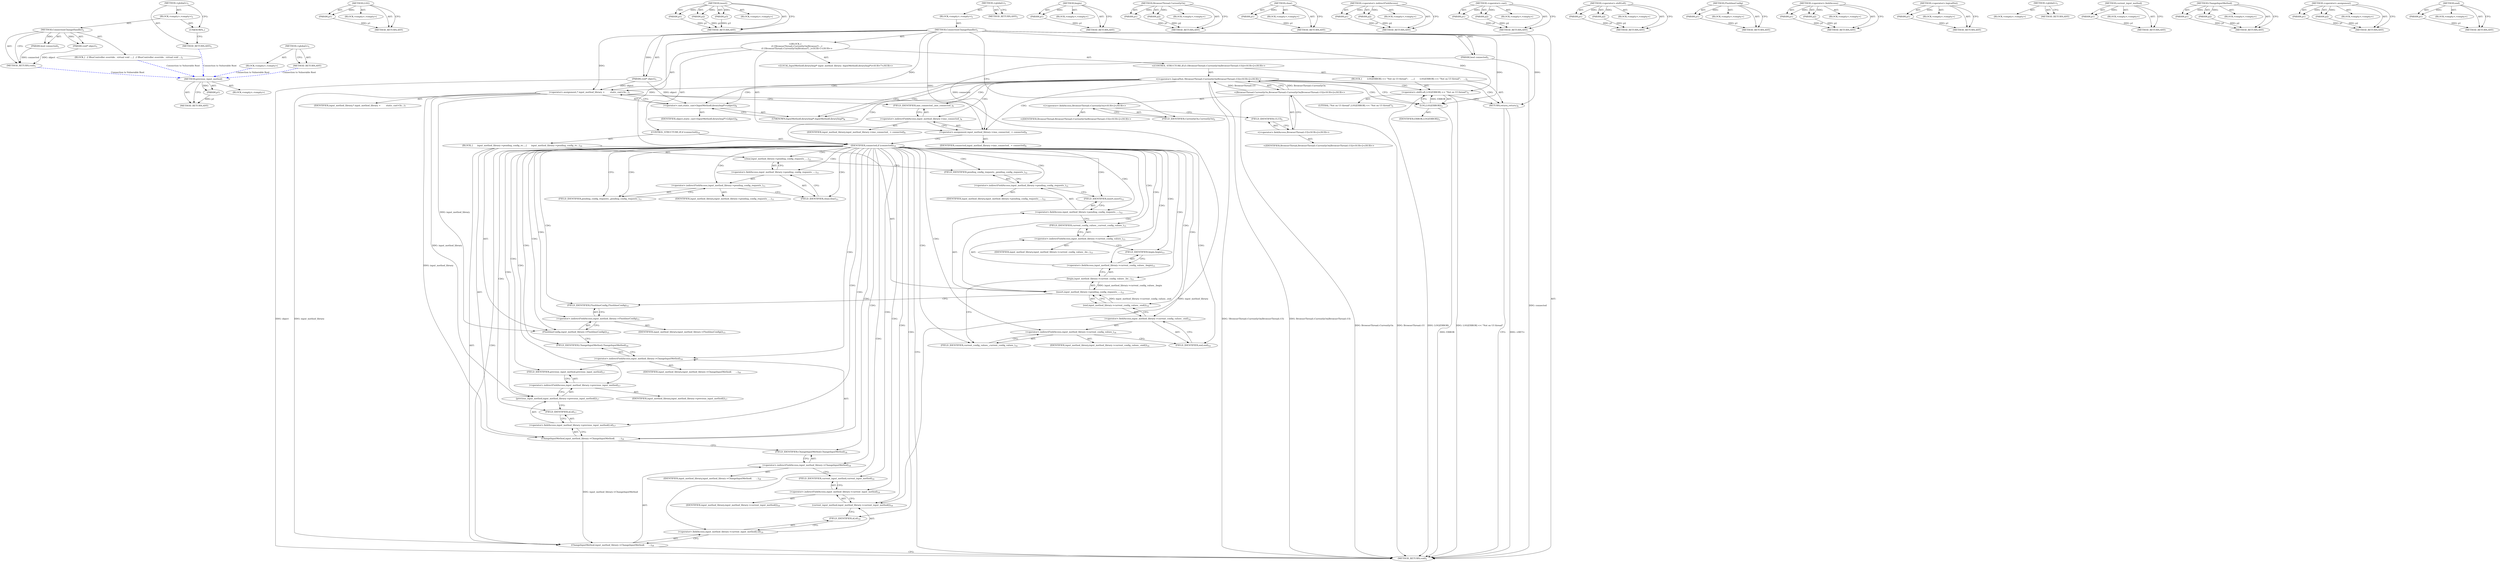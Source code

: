 digraph "&lt;global&gt;" {
vulnerable_179 [label=<(METHOD,previous_input_method)>];
vulnerable_180 [label=<(PARAM,p1)>];
vulnerable_181 [label=<(BLOCK,&lt;empty&gt;,&lt;empty&gt;)>];
vulnerable_182 [label=<(METHOD_RETURN,ANY)>];
vulnerable_133 [label=<(METHOD,LOG)>];
vulnerable_134 [label=<(PARAM,p1)>];
vulnerable_135 [label=<(BLOCK,&lt;empty&gt;,&lt;empty&gt;)>];
vulnerable_136 [label=<(METHOD_RETURN,ANY)>];
vulnerable_156 [label=<(METHOD,insert)>];
vulnerable_157 [label=<(PARAM,p1)>];
vulnerable_158 [label=<(PARAM,p2)>];
vulnerable_159 [label=<(PARAM,p3)>];
vulnerable_160 [label=<(BLOCK,&lt;empty&gt;,&lt;empty&gt;)>];
vulnerable_161 [label=<(METHOD_RETURN,ANY)>];
vulnerable_6 [label=<(METHOD,&lt;global&gt;)<SUB>1</SUB>>];
vulnerable_7 [label=<(BLOCK,&lt;empty&gt;,&lt;empty&gt;)<SUB>1</SUB>>];
vulnerable_8 [label=<(METHOD,ConnectionChangeHandler)<SUB>1</SUB>>];
vulnerable_9 [label=<(PARAM,void* object)<SUB>1</SUB>>];
vulnerable_10 [label=<(PARAM,bool connected)<SUB>1</SUB>>];
vulnerable_11 [label="<(BLOCK,{
     if (!BrowserThread::CurrentlyOn(BrowserT...,{
     if (!BrowserThread::CurrentlyOn(BrowserT...)<SUB>1</SUB>>"];
vulnerable_12 [label="<(CONTROL_STRUCTURE,IF,if (!BrowserThread::CurrentlyOn(BrowserThread::UI)))<SUB>2</SUB>>"];
vulnerable_13 [label="<(&lt;operator&gt;.logicalNot,!BrowserThread::CurrentlyOn(BrowserThread::UI))<SUB>2</SUB>>"];
vulnerable_14 [label="<(BrowserThread.CurrentlyOn,BrowserThread::CurrentlyOn(BrowserThread::UI))<SUB>2</SUB>>"];
vulnerable_15 [label="<(&lt;operator&gt;.fieldAccess,BrowserThread::CurrentlyOn)<SUB>2</SUB>>"];
vulnerable_16 [label="<(IDENTIFIER,BrowserThread,BrowserThread::CurrentlyOn(BrowserThread::UI))<SUB>2</SUB>>"];
vulnerable_17 [label=<(FIELD_IDENTIFIER,CurrentlyOn,CurrentlyOn)<SUB>2</SUB>>];
vulnerable_18 [label="<(&lt;operator&gt;.fieldAccess,BrowserThread::UI)<SUB>2</SUB>>"];
vulnerable_19 [label="<(IDENTIFIER,BrowserThread,BrowserThread::CurrentlyOn(BrowserThread::UI))<SUB>2</SUB>>"];
vulnerable_20 [label=<(FIELD_IDENTIFIER,UI,UI)<SUB>2</SUB>>];
vulnerable_21 [label=<(BLOCK,{
       LOG(ERROR) &lt;&lt; &quot;Not on UI thread&quot;;
    ...,{
       LOG(ERROR) &lt;&lt; &quot;Not on UI thread&quot;;
    ...)<SUB>2</SUB>>];
vulnerable_22 [label=<(&lt;operator&gt;.shiftLeft,LOG(ERROR) &lt;&lt; &quot;Not on UI thread&quot;)<SUB>3</SUB>>];
vulnerable_23 [label=<(LOG,LOG(ERROR))<SUB>3</SUB>>];
vulnerable_24 [label=<(IDENTIFIER,ERROR,LOG(ERROR))<SUB>3</SUB>>];
vulnerable_25 [label=<(LITERAL,&quot;Not on UI thread&quot;,LOG(ERROR) &lt;&lt; &quot;Not on UI thread&quot;)<SUB>3</SUB>>];
vulnerable_26 [label=<(RETURN,return;,return;)<SUB>4</SUB>>];
vulnerable_27 [label="<(LOCAL,InputMethodLibraryImpl* input_method_library: InputMethodLibraryImpl*)<SUB>7</SUB>>"];
vulnerable_28 [label=<(&lt;operator&gt;.assignment,* input_method_library =
        static_cast&lt;In...)<SUB>7</SUB>>];
vulnerable_29 [label=<(IDENTIFIER,input_method_library,* input_method_library =
        static_cast&lt;In...)<SUB>7</SUB>>];
vulnerable_30 [label=<(&lt;operator&gt;.cast,static_cast&lt;InputMethodLibraryImpl*&gt;(object))<SUB>8</SUB>>];
vulnerable_31 [label=<(UNKNOWN,InputMethodLibraryImpl*,InputMethodLibraryImpl*)<SUB>8</SUB>>];
vulnerable_32 [label=<(IDENTIFIER,object,static_cast&lt;InputMethodLibraryImpl*&gt;(object))<SUB>8</SUB>>];
vulnerable_33 [label=<(&lt;operator&gt;.assignment,input_method_library-&gt;ime_connected_ = connected)<SUB>9</SUB>>];
vulnerable_34 [label=<(&lt;operator&gt;.indirectFieldAccess,input_method_library-&gt;ime_connected_)<SUB>9</SUB>>];
vulnerable_35 [label=<(IDENTIFIER,input_method_library,input_method_library-&gt;ime_connected_ = connected)<SUB>9</SUB>>];
vulnerable_36 [label=<(FIELD_IDENTIFIER,ime_connected_,ime_connected_)<SUB>9</SUB>>];
vulnerable_37 [label=<(IDENTIFIER,connected,input_method_library-&gt;ime_connected_ = connected)<SUB>9</SUB>>];
vulnerable_38 [label=<(CONTROL_STRUCTURE,IF,if (connected))<SUB>10</SUB>>];
vulnerable_39 [label=<(IDENTIFIER,connected,if (connected))<SUB>10</SUB>>];
vulnerable_40 [label=<(BLOCK,{
      input_method_library-&gt;pending_config_re...,{
      input_method_library-&gt;pending_config_re...)<SUB>10</SUB>>];
vulnerable_41 [label=<(clear,input_method_library-&gt;pending_config_requests_....)<SUB>11</SUB>>];
vulnerable_42 [label=<(&lt;operator&gt;.fieldAccess,input_method_library-&gt;pending_config_requests_....)<SUB>11</SUB>>];
vulnerable_43 [label=<(&lt;operator&gt;.indirectFieldAccess,input_method_library-&gt;pending_config_requests_)<SUB>11</SUB>>];
vulnerable_44 [label=<(IDENTIFIER,input_method_library,input_method_library-&gt;pending_config_requests_....)<SUB>11</SUB>>];
vulnerable_45 [label=<(FIELD_IDENTIFIER,pending_config_requests_,pending_config_requests_)<SUB>11</SUB>>];
vulnerable_46 [label=<(FIELD_IDENTIFIER,clear,clear)<SUB>11</SUB>>];
vulnerable_47 [label=<(insert,input_method_library-&gt;pending_config_requests_....)<SUB>12</SUB>>];
vulnerable_48 [label=<(&lt;operator&gt;.fieldAccess,input_method_library-&gt;pending_config_requests_....)<SUB>12</SUB>>];
vulnerable_49 [label=<(&lt;operator&gt;.indirectFieldAccess,input_method_library-&gt;pending_config_requests_)<SUB>12</SUB>>];
vulnerable_50 [label=<(IDENTIFIER,input_method_library,input_method_library-&gt;pending_config_requests_....)<SUB>12</SUB>>];
vulnerable_51 [label=<(FIELD_IDENTIFIER,pending_config_requests_,pending_config_requests_)<SUB>12</SUB>>];
vulnerable_52 [label=<(FIELD_IDENTIFIER,insert,insert)<SUB>12</SUB>>];
vulnerable_53 [label=<(begin,input_method_library-&gt;current_config_values_.be...)<SUB>13</SUB>>];
vulnerable_54 [label=<(&lt;operator&gt;.fieldAccess,input_method_library-&gt;current_config_values_.begin)<SUB>13</SUB>>];
vulnerable_55 [label=<(&lt;operator&gt;.indirectFieldAccess,input_method_library-&gt;current_config_values_)<SUB>13</SUB>>];
vulnerable_56 [label=<(IDENTIFIER,input_method_library,input_method_library-&gt;current_config_values_.be...)<SUB>13</SUB>>];
vulnerable_57 [label=<(FIELD_IDENTIFIER,current_config_values_,current_config_values_)<SUB>13</SUB>>];
vulnerable_58 [label=<(FIELD_IDENTIFIER,begin,begin)<SUB>13</SUB>>];
vulnerable_59 [label=<(end,input_method_library-&gt;current_config_values_.end())<SUB>14</SUB>>];
vulnerable_60 [label=<(&lt;operator&gt;.fieldAccess,input_method_library-&gt;current_config_values_.end)<SUB>14</SUB>>];
vulnerable_61 [label=<(&lt;operator&gt;.indirectFieldAccess,input_method_library-&gt;current_config_values_)<SUB>14</SUB>>];
vulnerable_62 [label=<(IDENTIFIER,input_method_library,input_method_library-&gt;current_config_values_.end())<SUB>14</SUB>>];
vulnerable_63 [label=<(FIELD_IDENTIFIER,current_config_values_,current_config_values_)<SUB>14</SUB>>];
vulnerable_64 [label=<(FIELD_IDENTIFIER,end,end)<SUB>14</SUB>>];
vulnerable_65 [label=<(FlushImeConfig,input_method_library-&gt;FlushImeConfig())<SUB>15</SUB>>];
vulnerable_66 [label=<(&lt;operator&gt;.indirectFieldAccess,input_method_library-&gt;FlushImeConfig)<SUB>15</SUB>>];
vulnerable_67 [label=<(IDENTIFIER,input_method_library,input_method_library-&gt;FlushImeConfig())<SUB>15</SUB>>];
vulnerable_68 [label=<(FIELD_IDENTIFIER,FlushImeConfig,FlushImeConfig)<SUB>15</SUB>>];
vulnerable_69 [label=<(ChangeInputMethod,input_method_library-&gt;ChangeInputMethod(
      ...)<SUB>16</SUB>>];
vulnerable_70 [label=<(&lt;operator&gt;.indirectFieldAccess,input_method_library-&gt;ChangeInputMethod)<SUB>16</SUB>>];
vulnerable_71 [label=<(IDENTIFIER,input_method_library,input_method_library-&gt;ChangeInputMethod(
      ...)<SUB>16</SUB>>];
vulnerable_72 [label=<(FIELD_IDENTIFIER,ChangeInputMethod,ChangeInputMethod)<SUB>16</SUB>>];
vulnerable_73 [label=<(&lt;operator&gt;.fieldAccess,input_method_library-&gt;previous_input_method().id)<SUB>17</SUB>>];
vulnerable_74 [label=<(previous_input_method,input_method_library-&gt;previous_input_method())<SUB>17</SUB>>];
vulnerable_75 [label=<(&lt;operator&gt;.indirectFieldAccess,input_method_library-&gt;previous_input_method)<SUB>17</SUB>>];
vulnerable_76 [label=<(IDENTIFIER,input_method_library,input_method_library-&gt;previous_input_method())<SUB>17</SUB>>];
vulnerable_77 [label=<(FIELD_IDENTIFIER,previous_input_method,previous_input_method)<SUB>17</SUB>>];
vulnerable_78 [label=<(FIELD_IDENTIFIER,id,id)<SUB>17</SUB>>];
vulnerable_79 [label=<(ChangeInputMethod,input_method_library-&gt;ChangeInputMethod(
      ...)<SUB>18</SUB>>];
vulnerable_80 [label=<(&lt;operator&gt;.indirectFieldAccess,input_method_library-&gt;ChangeInputMethod)<SUB>18</SUB>>];
vulnerable_81 [label=<(IDENTIFIER,input_method_library,input_method_library-&gt;ChangeInputMethod(
      ...)<SUB>18</SUB>>];
vulnerable_82 [label=<(FIELD_IDENTIFIER,ChangeInputMethod,ChangeInputMethod)<SUB>18</SUB>>];
vulnerable_83 [label=<(&lt;operator&gt;.fieldAccess,input_method_library-&gt;current_input_method().id)<SUB>19</SUB>>];
vulnerable_84 [label=<(current_input_method,input_method_library-&gt;current_input_method())<SUB>19</SUB>>];
vulnerable_85 [label=<(&lt;operator&gt;.indirectFieldAccess,input_method_library-&gt;current_input_method)<SUB>19</SUB>>];
vulnerable_86 [label=<(IDENTIFIER,input_method_library,input_method_library-&gt;current_input_method())<SUB>19</SUB>>];
vulnerable_87 [label=<(FIELD_IDENTIFIER,current_input_method,current_input_method)<SUB>19</SUB>>];
vulnerable_88 [label=<(FIELD_IDENTIFIER,id,id)<SUB>19</SUB>>];
vulnerable_89 [label=<(METHOD_RETURN,void)<SUB>1</SUB>>];
vulnerable_91 [label=<(METHOD_RETURN,ANY)<SUB>1</SUB>>];
vulnerable_162 [label=<(METHOD,begin)>];
vulnerable_163 [label=<(PARAM,p1)>];
vulnerable_164 [label=<(BLOCK,&lt;empty&gt;,&lt;empty&gt;)>];
vulnerable_165 [label=<(METHOD_RETURN,ANY)>];
vulnerable_118 [label=<(METHOD,BrowserThread.CurrentlyOn)>];
vulnerable_119 [label=<(PARAM,p1)>];
vulnerable_120 [label=<(PARAM,p2)>];
vulnerable_121 [label=<(BLOCK,&lt;empty&gt;,&lt;empty&gt;)>];
vulnerable_122 [label=<(METHOD_RETURN,ANY)>];
vulnerable_152 [label=<(METHOD,clear)>];
vulnerable_153 [label=<(PARAM,p1)>];
vulnerable_154 [label=<(BLOCK,&lt;empty&gt;,&lt;empty&gt;)>];
vulnerable_155 [label=<(METHOD_RETURN,ANY)>];
vulnerable_147 [label=<(METHOD,&lt;operator&gt;.indirectFieldAccess)>];
vulnerable_148 [label=<(PARAM,p1)>];
vulnerable_149 [label=<(PARAM,p2)>];
vulnerable_150 [label=<(BLOCK,&lt;empty&gt;,&lt;empty&gt;)>];
vulnerable_151 [label=<(METHOD_RETURN,ANY)>];
vulnerable_142 [label=<(METHOD,&lt;operator&gt;.cast)>];
vulnerable_143 [label=<(PARAM,p1)>];
vulnerable_144 [label=<(PARAM,p2)>];
vulnerable_145 [label=<(BLOCK,&lt;empty&gt;,&lt;empty&gt;)>];
vulnerable_146 [label=<(METHOD_RETURN,ANY)>];
vulnerable_128 [label=<(METHOD,&lt;operator&gt;.shiftLeft)>];
vulnerable_129 [label=<(PARAM,p1)>];
vulnerable_130 [label=<(PARAM,p2)>];
vulnerable_131 [label=<(BLOCK,&lt;empty&gt;,&lt;empty&gt;)>];
vulnerable_132 [label=<(METHOD_RETURN,ANY)>];
vulnerable_170 [label=<(METHOD,FlushImeConfig)>];
vulnerable_171 [label=<(PARAM,p1)>];
vulnerable_172 [label=<(BLOCK,&lt;empty&gt;,&lt;empty&gt;)>];
vulnerable_173 [label=<(METHOD_RETURN,ANY)>];
vulnerable_123 [label=<(METHOD,&lt;operator&gt;.fieldAccess)>];
vulnerable_124 [label=<(PARAM,p1)>];
vulnerable_125 [label=<(PARAM,p2)>];
vulnerable_126 [label=<(BLOCK,&lt;empty&gt;,&lt;empty&gt;)>];
vulnerable_127 [label=<(METHOD_RETURN,ANY)>];
vulnerable_114 [label=<(METHOD,&lt;operator&gt;.logicalNot)>];
vulnerable_115 [label=<(PARAM,p1)>];
vulnerable_116 [label=<(BLOCK,&lt;empty&gt;,&lt;empty&gt;)>];
vulnerable_117 [label=<(METHOD_RETURN,ANY)>];
vulnerable_108 [label=<(METHOD,&lt;global&gt;)<SUB>1</SUB>>];
vulnerable_109 [label=<(BLOCK,&lt;empty&gt;,&lt;empty&gt;)>];
vulnerable_110 [label=<(METHOD_RETURN,ANY)>];
vulnerable_183 [label=<(METHOD,current_input_method)>];
vulnerable_184 [label=<(PARAM,p1)>];
vulnerable_185 [label=<(BLOCK,&lt;empty&gt;,&lt;empty&gt;)>];
vulnerable_186 [label=<(METHOD_RETURN,ANY)>];
vulnerable_174 [label=<(METHOD,ChangeInputMethod)>];
vulnerable_175 [label=<(PARAM,p1)>];
vulnerable_176 [label=<(PARAM,p2)>];
vulnerable_177 [label=<(BLOCK,&lt;empty&gt;,&lt;empty&gt;)>];
vulnerable_178 [label=<(METHOD_RETURN,ANY)>];
vulnerable_137 [label=<(METHOD,&lt;operator&gt;.assignment)>];
vulnerable_138 [label=<(PARAM,p1)>];
vulnerable_139 [label=<(PARAM,p2)>];
vulnerable_140 [label=<(BLOCK,&lt;empty&gt;,&lt;empty&gt;)>];
vulnerable_141 [label=<(METHOD_RETURN,ANY)>];
vulnerable_166 [label=<(METHOD,end)>];
vulnerable_167 [label=<(PARAM,p1)>];
vulnerable_168 [label=<(BLOCK,&lt;empty&gt;,&lt;empty&gt;)>];
vulnerable_169 [label=<(METHOD_RETURN,ANY)>];
fixed_6 [label=<(METHOD,&lt;global&gt;)<SUB>1</SUB>>];
fixed_7 [label=<(BLOCK,&lt;empty&gt;,&lt;empty&gt;)<SUB>1</SUB>>];
fixed_8 [label=<(METHOD,ConnectionChangeHandler)<SUB>1</SUB>>];
fixed_9 [label=<(PARAM,void* object)<SUB>1</SUB>>];
fixed_10 [label=<(PARAM,bool connected)<SUB>1</SUB>>];
fixed_11 [label=<(BLOCK,{
  // IBusController override.
  virtual void ...,{
  // IBusController override.
  virtual void ...)<SUB>1</SUB>>];
fixed_12 [label=<(METHOD_RETURN,void)<SUB>1</SUB>>];
fixed_14 [label=<(UNKNOWN,,)>];
fixed_15 [label=<(METHOD_RETURN,ANY)<SUB>1</SUB>>];
fixed_26 [label=<(METHOD,&lt;global&gt;)<SUB>1</SUB>>];
fixed_27 [label=<(BLOCK,&lt;empty&gt;,&lt;empty&gt;)>];
fixed_28 [label=<(METHOD_RETURN,ANY)>];
vulnerable_179 -> vulnerable_180  [key=0, label="AST: "];
vulnerable_179 -> vulnerable_180  [key=1, label="DDG: "];
vulnerable_179 -> vulnerable_181  [key=0, label="AST: "];
vulnerable_179 -> vulnerable_182  [key=0, label="AST: "];
vulnerable_179 -> vulnerable_182  [key=1, label="CFG: "];
vulnerable_180 -> vulnerable_182  [key=0, label="DDG: p1"];
vulnerable_133 -> vulnerable_134  [key=0, label="AST: "];
vulnerable_133 -> vulnerable_134  [key=1, label="DDG: "];
vulnerable_133 -> vulnerable_135  [key=0, label="AST: "];
vulnerable_133 -> vulnerable_136  [key=0, label="AST: "];
vulnerable_133 -> vulnerable_136  [key=1, label="CFG: "];
vulnerable_134 -> vulnerable_136  [key=0, label="DDG: p1"];
vulnerable_156 -> vulnerable_157  [key=0, label="AST: "];
vulnerable_156 -> vulnerable_157  [key=1, label="DDG: "];
vulnerable_156 -> vulnerable_160  [key=0, label="AST: "];
vulnerable_156 -> vulnerable_158  [key=0, label="AST: "];
vulnerable_156 -> vulnerable_158  [key=1, label="DDG: "];
vulnerable_156 -> vulnerable_161  [key=0, label="AST: "];
vulnerable_156 -> vulnerable_161  [key=1, label="CFG: "];
vulnerable_156 -> vulnerable_159  [key=0, label="AST: "];
vulnerable_156 -> vulnerable_159  [key=1, label="DDG: "];
vulnerable_157 -> vulnerable_161  [key=0, label="DDG: p1"];
vulnerable_158 -> vulnerable_161  [key=0, label="DDG: p2"];
vulnerable_159 -> vulnerable_161  [key=0, label="DDG: p3"];
vulnerable_6 -> vulnerable_7  [key=0, label="AST: "];
vulnerable_6 -> vulnerable_91  [key=0, label="AST: "];
vulnerable_6 -> vulnerable_91  [key=1, label="CFG: "];
vulnerable_7 -> vulnerable_8  [key=0, label="AST: "];
vulnerable_8 -> vulnerable_9  [key=0, label="AST: "];
vulnerable_8 -> vulnerable_9  [key=1, label="DDG: "];
vulnerable_8 -> vulnerable_10  [key=0, label="AST: "];
vulnerable_8 -> vulnerable_10  [key=1, label="DDG: "];
vulnerable_8 -> vulnerable_11  [key=0, label="AST: "];
vulnerable_8 -> vulnerable_89  [key=0, label="AST: "];
vulnerable_8 -> vulnerable_17  [key=0, label="CFG: "];
vulnerable_8 -> vulnerable_28  [key=0, label="DDG: "];
vulnerable_8 -> vulnerable_33  [key=0, label="DDG: "];
vulnerable_8 -> vulnerable_39  [key=0, label="DDG: "];
vulnerable_8 -> vulnerable_26  [key=0, label="DDG: "];
vulnerable_8 -> vulnerable_30  [key=0, label="DDG: "];
vulnerable_8 -> vulnerable_22  [key=0, label="DDG: "];
vulnerable_8 -> vulnerable_23  [key=0, label="DDG: "];
vulnerable_9 -> vulnerable_89  [key=0, label="DDG: object"];
vulnerable_9 -> vulnerable_28  [key=0, label="DDG: object"];
vulnerable_9 -> vulnerable_30  [key=0, label="DDG: object"];
vulnerable_10 -> vulnerable_89  [key=0, label="DDG: connected"];
vulnerable_10 -> vulnerable_33  [key=0, label="DDG: connected"];
vulnerable_11 -> vulnerable_12  [key=0, label="AST: "];
vulnerable_11 -> vulnerable_27  [key=0, label="AST: "];
vulnerable_11 -> vulnerable_28  [key=0, label="AST: "];
vulnerable_11 -> vulnerable_33  [key=0, label="AST: "];
vulnerable_11 -> vulnerable_38  [key=0, label="AST: "];
vulnerable_12 -> vulnerable_13  [key=0, label="AST: "];
vulnerable_12 -> vulnerable_21  [key=0, label="AST: "];
vulnerable_13 -> vulnerable_14  [key=0, label="AST: "];
vulnerable_13 -> vulnerable_23  [key=0, label="CFG: "];
vulnerable_13 -> vulnerable_23  [key=1, label="CDG: "];
vulnerable_13 -> vulnerable_31  [key=0, label="CFG: "];
vulnerable_13 -> vulnerable_31  [key=1, label="CDG: "];
vulnerable_13 -> vulnerable_89  [key=0, label="DDG: BrowserThread::CurrentlyOn(BrowserThread::UI)"];
vulnerable_13 -> vulnerable_89  [key=1, label="DDG: !BrowserThread::CurrentlyOn(BrowserThread::UI)"];
vulnerable_13 -> vulnerable_30  [key=0, label="CDG: "];
vulnerable_13 -> vulnerable_34  [key=0, label="CDG: "];
vulnerable_13 -> vulnerable_26  [key=0, label="CDG: "];
vulnerable_13 -> vulnerable_28  [key=0, label="CDG: "];
vulnerable_13 -> vulnerable_22  [key=0, label="CDG: "];
vulnerable_13 -> vulnerable_33  [key=0, label="CDG: "];
vulnerable_13 -> vulnerable_36  [key=0, label="CDG: "];
vulnerable_13 -> vulnerable_39  [key=0, label="CDG: "];
vulnerable_14 -> vulnerable_15  [key=0, label="AST: "];
vulnerable_14 -> vulnerable_18  [key=0, label="AST: "];
vulnerable_14 -> vulnerable_13  [key=0, label="CFG: "];
vulnerable_14 -> vulnerable_13  [key=1, label="DDG: BrowserThread::CurrentlyOn"];
vulnerable_14 -> vulnerable_13  [key=2, label="DDG: BrowserThread::UI"];
vulnerable_14 -> vulnerable_89  [key=0, label="DDG: BrowserThread::CurrentlyOn"];
vulnerable_14 -> vulnerable_89  [key=1, label="DDG: BrowserThread::UI"];
vulnerable_15 -> vulnerable_16  [key=0, label="AST: "];
vulnerable_15 -> vulnerable_17  [key=0, label="AST: "];
vulnerable_15 -> vulnerable_20  [key=0, label="CFG: "];
vulnerable_17 -> vulnerable_15  [key=0, label="CFG: "];
vulnerable_18 -> vulnerable_19  [key=0, label="AST: "];
vulnerable_18 -> vulnerable_20  [key=0, label="AST: "];
vulnerable_18 -> vulnerable_14  [key=0, label="CFG: "];
vulnerable_20 -> vulnerable_18  [key=0, label="CFG: "];
vulnerable_21 -> vulnerable_22  [key=0, label="AST: "];
vulnerable_21 -> vulnerable_26  [key=0, label="AST: "];
vulnerable_22 -> vulnerable_23  [key=0, label="AST: "];
vulnerable_22 -> vulnerable_25  [key=0, label="AST: "];
vulnerable_22 -> vulnerable_26  [key=0, label="CFG: "];
vulnerable_22 -> vulnerable_89  [key=0, label="DDG: LOG(ERROR)"];
vulnerable_22 -> vulnerable_89  [key=1, label="DDG: LOG(ERROR) &lt;&lt; &quot;Not on UI thread&quot;"];
vulnerable_23 -> vulnerable_24  [key=0, label="AST: "];
vulnerable_23 -> vulnerable_22  [key=0, label="CFG: "];
vulnerable_23 -> vulnerable_22  [key=1, label="DDG: ERROR"];
vulnerable_23 -> vulnerable_89  [key=0, label="DDG: ERROR"];
vulnerable_26 -> vulnerable_89  [key=0, label="CFG: "];
vulnerable_26 -> vulnerable_89  [key=1, label="DDG: &lt;RET&gt;"];
vulnerable_28 -> vulnerable_29  [key=0, label="AST: "];
vulnerable_28 -> vulnerable_30  [key=0, label="AST: "];
vulnerable_28 -> vulnerable_36  [key=0, label="CFG: "];
vulnerable_28 -> vulnerable_65  [key=0, label="DDG: input_method_library"];
vulnerable_28 -> vulnerable_69  [key=0, label="DDG: input_method_library"];
vulnerable_28 -> vulnerable_79  [key=0, label="DDG: input_method_library"];
vulnerable_28 -> vulnerable_74  [key=0, label="DDG: input_method_library"];
vulnerable_28 -> vulnerable_84  [key=0, label="DDG: input_method_library"];
vulnerable_30 -> vulnerable_31  [key=0, label="AST: "];
vulnerable_30 -> vulnerable_32  [key=0, label="AST: "];
vulnerable_30 -> vulnerable_28  [key=0, label="CFG: "];
vulnerable_31 -> vulnerable_30  [key=0, label="CFG: "];
vulnerable_33 -> vulnerable_34  [key=0, label="AST: "];
vulnerable_33 -> vulnerable_37  [key=0, label="AST: "];
vulnerable_33 -> vulnerable_39  [key=0, label="CFG: "];
vulnerable_34 -> vulnerable_35  [key=0, label="AST: "];
vulnerable_34 -> vulnerable_36  [key=0, label="AST: "];
vulnerable_34 -> vulnerable_33  [key=0, label="CFG: "];
vulnerable_36 -> vulnerable_34  [key=0, label="CFG: "];
vulnerable_38 -> vulnerable_39  [key=0, label="AST: "];
vulnerable_38 -> vulnerable_40  [key=0, label="AST: "];
vulnerable_39 -> vulnerable_89  [key=0, label="CFG: "];
vulnerable_39 -> vulnerable_45  [key=0, label="CFG: "];
vulnerable_39 -> vulnerable_45  [key=1, label="CDG: "];
vulnerable_39 -> vulnerable_47  [key=0, label="CDG: "];
vulnerable_39 -> vulnerable_48  [key=0, label="CDG: "];
vulnerable_39 -> vulnerable_68  [key=0, label="CDG: "];
vulnerable_39 -> vulnerable_49  [key=0, label="CDG: "];
vulnerable_39 -> vulnerable_60  [key=0, label="CDG: "];
vulnerable_39 -> vulnerable_73  [key=0, label="CDG: "];
vulnerable_39 -> vulnerable_77  [key=0, label="CDG: "];
vulnerable_39 -> vulnerable_64  [key=0, label="CDG: "];
vulnerable_39 -> vulnerable_42  [key=0, label="CDG: "];
vulnerable_39 -> vulnerable_51  [key=0, label="CDG: "];
vulnerable_39 -> vulnerable_57  [key=0, label="CDG: "];
vulnerable_39 -> vulnerable_66  [key=0, label="CDG: "];
vulnerable_39 -> vulnerable_75  [key=0, label="CDG: "];
vulnerable_39 -> vulnerable_52  [key=0, label="CDG: "];
vulnerable_39 -> vulnerable_46  [key=0, label="CDG: "];
vulnerable_39 -> vulnerable_84  [key=0, label="CDG: "];
vulnerable_39 -> vulnerable_85  [key=0, label="CDG: "];
vulnerable_39 -> vulnerable_72  [key=0, label="CDG: "];
vulnerable_39 -> vulnerable_69  [key=0, label="CDG: "];
vulnerable_39 -> vulnerable_74  [key=0, label="CDG: "];
vulnerable_39 -> vulnerable_65  [key=0, label="CDG: "];
vulnerable_39 -> vulnerable_59  [key=0, label="CDG: "];
vulnerable_39 -> vulnerable_87  [key=0, label="CDG: "];
vulnerable_39 -> vulnerable_82  [key=0, label="CDG: "];
vulnerable_39 -> vulnerable_54  [key=0, label="CDG: "];
vulnerable_39 -> vulnerable_79  [key=0, label="CDG: "];
vulnerable_39 -> vulnerable_43  [key=0, label="CDG: "];
vulnerable_39 -> vulnerable_80  [key=0, label="CDG: "];
vulnerable_39 -> vulnerable_58  [key=0, label="CDG: "];
vulnerable_39 -> vulnerable_61  [key=0, label="CDG: "];
vulnerable_39 -> vulnerable_83  [key=0, label="CDG: "];
vulnerable_39 -> vulnerable_53  [key=0, label="CDG: "];
vulnerable_39 -> vulnerable_88  [key=0, label="CDG: "];
vulnerable_39 -> vulnerable_41  [key=0, label="CDG: "];
vulnerable_39 -> vulnerable_70  [key=0, label="CDG: "];
vulnerable_39 -> vulnerable_63  [key=0, label="CDG: "];
vulnerable_39 -> vulnerable_55  [key=0, label="CDG: "];
vulnerable_39 -> vulnerable_78  [key=0, label="CDG: "];
vulnerable_40 -> vulnerable_41  [key=0, label="AST: "];
vulnerable_40 -> vulnerable_47  [key=0, label="AST: "];
vulnerable_40 -> vulnerable_65  [key=0, label="AST: "];
vulnerable_40 -> vulnerable_69  [key=0, label="AST: "];
vulnerable_40 -> vulnerable_79  [key=0, label="AST: "];
vulnerable_41 -> vulnerable_42  [key=0, label="AST: "];
vulnerable_41 -> vulnerable_51  [key=0, label="CFG: "];
vulnerable_42 -> vulnerable_43  [key=0, label="AST: "];
vulnerable_42 -> vulnerable_46  [key=0, label="AST: "];
vulnerable_42 -> vulnerable_41  [key=0, label="CFG: "];
vulnerable_43 -> vulnerable_44  [key=0, label="AST: "];
vulnerable_43 -> vulnerable_45  [key=0, label="AST: "];
vulnerable_43 -> vulnerable_46  [key=0, label="CFG: "];
vulnerable_45 -> vulnerable_43  [key=0, label="CFG: "];
vulnerable_46 -> vulnerable_42  [key=0, label="CFG: "];
vulnerable_47 -> vulnerable_48  [key=0, label="AST: "];
vulnerable_47 -> vulnerable_53  [key=0, label="AST: "];
vulnerable_47 -> vulnerable_59  [key=0, label="AST: "];
vulnerable_47 -> vulnerable_68  [key=0, label="CFG: "];
vulnerable_48 -> vulnerable_49  [key=0, label="AST: "];
vulnerable_48 -> vulnerable_52  [key=0, label="AST: "];
vulnerable_48 -> vulnerable_57  [key=0, label="CFG: "];
vulnerable_49 -> vulnerable_50  [key=0, label="AST: "];
vulnerable_49 -> vulnerable_51  [key=0, label="AST: "];
vulnerable_49 -> vulnerable_52  [key=0, label="CFG: "];
vulnerable_51 -> vulnerable_49  [key=0, label="CFG: "];
vulnerable_52 -> vulnerable_48  [key=0, label="CFG: "];
vulnerable_53 -> vulnerable_54  [key=0, label="AST: "];
vulnerable_53 -> vulnerable_63  [key=0, label="CFG: "];
vulnerable_53 -> vulnerable_47  [key=0, label="DDG: input_method_library-&gt;current_config_values_.begin"];
vulnerable_54 -> vulnerable_55  [key=0, label="AST: "];
vulnerable_54 -> vulnerable_58  [key=0, label="AST: "];
vulnerable_54 -> vulnerable_53  [key=0, label="CFG: "];
vulnerable_55 -> vulnerable_56  [key=0, label="AST: "];
vulnerable_55 -> vulnerable_57  [key=0, label="AST: "];
vulnerable_55 -> vulnerable_58  [key=0, label="CFG: "];
vulnerable_57 -> vulnerable_55  [key=0, label="CFG: "];
vulnerable_58 -> vulnerable_54  [key=0, label="CFG: "];
vulnerable_59 -> vulnerable_60  [key=0, label="AST: "];
vulnerable_59 -> vulnerable_47  [key=0, label="CFG: "];
vulnerable_59 -> vulnerable_47  [key=1, label="DDG: input_method_library-&gt;current_config_values_.end"];
vulnerable_60 -> vulnerable_61  [key=0, label="AST: "];
vulnerable_60 -> vulnerable_64  [key=0, label="AST: "];
vulnerable_60 -> vulnerable_59  [key=0, label="CFG: "];
vulnerable_61 -> vulnerable_62  [key=0, label="AST: "];
vulnerable_61 -> vulnerable_63  [key=0, label="AST: "];
vulnerable_61 -> vulnerable_64  [key=0, label="CFG: "];
vulnerable_63 -> vulnerable_61  [key=0, label="CFG: "];
vulnerable_64 -> vulnerable_60  [key=0, label="CFG: "];
vulnerable_65 -> vulnerable_66  [key=0, label="AST: "];
vulnerable_65 -> vulnerable_72  [key=0, label="CFG: "];
vulnerable_66 -> vulnerable_67  [key=0, label="AST: "];
vulnerable_66 -> vulnerable_68  [key=0, label="AST: "];
vulnerable_66 -> vulnerable_65  [key=0, label="CFG: "];
vulnerable_68 -> vulnerable_66  [key=0, label="CFG: "];
vulnerable_69 -> vulnerable_70  [key=0, label="AST: "];
vulnerable_69 -> vulnerable_73  [key=0, label="AST: "];
vulnerable_69 -> vulnerable_82  [key=0, label="CFG: "];
vulnerable_69 -> vulnerable_79  [key=0, label="DDG: input_method_library-&gt;ChangeInputMethod"];
vulnerable_70 -> vulnerable_71  [key=0, label="AST: "];
vulnerable_70 -> vulnerable_72  [key=0, label="AST: "];
vulnerable_70 -> vulnerable_77  [key=0, label="CFG: "];
vulnerable_72 -> vulnerable_70  [key=0, label="CFG: "];
vulnerable_73 -> vulnerable_74  [key=0, label="AST: "];
vulnerable_73 -> vulnerable_78  [key=0, label="AST: "];
vulnerable_73 -> vulnerable_69  [key=0, label="CFG: "];
vulnerable_74 -> vulnerable_75  [key=0, label="AST: "];
vulnerable_74 -> vulnerable_78  [key=0, label="CFG: "];
vulnerable_75 -> vulnerable_76  [key=0, label="AST: "];
vulnerable_75 -> vulnerable_77  [key=0, label="AST: "];
vulnerable_75 -> vulnerable_74  [key=0, label="CFG: "];
vulnerable_77 -> vulnerable_75  [key=0, label="CFG: "];
vulnerable_78 -> vulnerable_73  [key=0, label="CFG: "];
vulnerable_79 -> vulnerable_80  [key=0, label="AST: "];
vulnerable_79 -> vulnerable_83  [key=0, label="AST: "];
vulnerable_79 -> vulnerable_89  [key=0, label="CFG: "];
vulnerable_80 -> vulnerable_81  [key=0, label="AST: "];
vulnerable_80 -> vulnerable_82  [key=0, label="AST: "];
vulnerable_80 -> vulnerable_87  [key=0, label="CFG: "];
vulnerable_82 -> vulnerable_80  [key=0, label="CFG: "];
vulnerable_83 -> vulnerable_84  [key=0, label="AST: "];
vulnerable_83 -> vulnerable_88  [key=0, label="AST: "];
vulnerable_83 -> vulnerable_79  [key=0, label="CFG: "];
vulnerable_84 -> vulnerable_85  [key=0, label="AST: "];
vulnerable_84 -> vulnerable_88  [key=0, label="CFG: "];
vulnerable_85 -> vulnerable_86  [key=0, label="AST: "];
vulnerable_85 -> vulnerable_87  [key=0, label="AST: "];
vulnerable_85 -> vulnerable_84  [key=0, label="CFG: "];
vulnerable_87 -> vulnerable_85  [key=0, label="CFG: "];
vulnerable_88 -> vulnerable_83  [key=0, label="CFG: "];
vulnerable_162 -> vulnerable_163  [key=0, label="AST: "];
vulnerable_162 -> vulnerable_163  [key=1, label="DDG: "];
vulnerable_162 -> vulnerable_164  [key=0, label="AST: "];
vulnerable_162 -> vulnerable_165  [key=0, label="AST: "];
vulnerable_162 -> vulnerable_165  [key=1, label="CFG: "];
vulnerable_163 -> vulnerable_165  [key=0, label="DDG: p1"];
vulnerable_118 -> vulnerable_119  [key=0, label="AST: "];
vulnerable_118 -> vulnerable_119  [key=1, label="DDG: "];
vulnerable_118 -> vulnerable_121  [key=0, label="AST: "];
vulnerable_118 -> vulnerable_120  [key=0, label="AST: "];
vulnerable_118 -> vulnerable_120  [key=1, label="DDG: "];
vulnerable_118 -> vulnerable_122  [key=0, label="AST: "];
vulnerable_118 -> vulnerable_122  [key=1, label="CFG: "];
vulnerable_119 -> vulnerable_122  [key=0, label="DDG: p1"];
vulnerable_120 -> vulnerable_122  [key=0, label="DDG: p2"];
vulnerable_152 -> vulnerable_153  [key=0, label="AST: "];
vulnerable_152 -> vulnerable_153  [key=1, label="DDG: "];
vulnerable_152 -> vulnerable_154  [key=0, label="AST: "];
vulnerable_152 -> vulnerable_155  [key=0, label="AST: "];
vulnerable_152 -> vulnerable_155  [key=1, label="CFG: "];
vulnerable_153 -> vulnerable_155  [key=0, label="DDG: p1"];
vulnerable_147 -> vulnerable_148  [key=0, label="AST: "];
vulnerable_147 -> vulnerable_148  [key=1, label="DDG: "];
vulnerable_147 -> vulnerable_150  [key=0, label="AST: "];
vulnerable_147 -> vulnerable_149  [key=0, label="AST: "];
vulnerable_147 -> vulnerable_149  [key=1, label="DDG: "];
vulnerable_147 -> vulnerable_151  [key=0, label="AST: "];
vulnerable_147 -> vulnerable_151  [key=1, label="CFG: "];
vulnerable_148 -> vulnerable_151  [key=0, label="DDG: p1"];
vulnerable_149 -> vulnerable_151  [key=0, label="DDG: p2"];
vulnerable_142 -> vulnerable_143  [key=0, label="AST: "];
vulnerable_142 -> vulnerable_143  [key=1, label="DDG: "];
vulnerable_142 -> vulnerable_145  [key=0, label="AST: "];
vulnerable_142 -> vulnerable_144  [key=0, label="AST: "];
vulnerable_142 -> vulnerable_144  [key=1, label="DDG: "];
vulnerable_142 -> vulnerable_146  [key=0, label="AST: "];
vulnerable_142 -> vulnerable_146  [key=1, label="CFG: "];
vulnerable_143 -> vulnerable_146  [key=0, label="DDG: p1"];
vulnerable_144 -> vulnerable_146  [key=0, label="DDG: p2"];
vulnerable_128 -> vulnerable_129  [key=0, label="AST: "];
vulnerable_128 -> vulnerable_129  [key=1, label="DDG: "];
vulnerable_128 -> vulnerable_131  [key=0, label="AST: "];
vulnerable_128 -> vulnerable_130  [key=0, label="AST: "];
vulnerable_128 -> vulnerable_130  [key=1, label="DDG: "];
vulnerable_128 -> vulnerable_132  [key=0, label="AST: "];
vulnerable_128 -> vulnerable_132  [key=1, label="CFG: "];
vulnerable_129 -> vulnerable_132  [key=0, label="DDG: p1"];
vulnerable_130 -> vulnerable_132  [key=0, label="DDG: p2"];
vulnerable_170 -> vulnerable_171  [key=0, label="AST: "];
vulnerable_170 -> vulnerable_171  [key=1, label="DDG: "];
vulnerable_170 -> vulnerable_172  [key=0, label="AST: "];
vulnerable_170 -> vulnerable_173  [key=0, label="AST: "];
vulnerable_170 -> vulnerable_173  [key=1, label="CFG: "];
vulnerable_171 -> vulnerable_173  [key=0, label="DDG: p1"];
vulnerable_123 -> vulnerable_124  [key=0, label="AST: "];
vulnerable_123 -> vulnerable_124  [key=1, label="DDG: "];
vulnerable_123 -> vulnerable_126  [key=0, label="AST: "];
vulnerable_123 -> vulnerable_125  [key=0, label="AST: "];
vulnerable_123 -> vulnerable_125  [key=1, label="DDG: "];
vulnerable_123 -> vulnerable_127  [key=0, label="AST: "];
vulnerable_123 -> vulnerable_127  [key=1, label="CFG: "];
vulnerable_124 -> vulnerable_127  [key=0, label="DDG: p1"];
vulnerable_125 -> vulnerable_127  [key=0, label="DDG: p2"];
vulnerable_114 -> vulnerable_115  [key=0, label="AST: "];
vulnerable_114 -> vulnerable_115  [key=1, label="DDG: "];
vulnerable_114 -> vulnerable_116  [key=0, label="AST: "];
vulnerable_114 -> vulnerable_117  [key=0, label="AST: "];
vulnerable_114 -> vulnerable_117  [key=1, label="CFG: "];
vulnerable_115 -> vulnerable_117  [key=0, label="DDG: p1"];
vulnerable_108 -> vulnerable_109  [key=0, label="AST: "];
vulnerable_108 -> vulnerable_110  [key=0, label="AST: "];
vulnerable_108 -> vulnerable_110  [key=1, label="CFG: "];
vulnerable_183 -> vulnerable_184  [key=0, label="AST: "];
vulnerable_183 -> vulnerable_184  [key=1, label="DDG: "];
vulnerable_183 -> vulnerable_185  [key=0, label="AST: "];
vulnerable_183 -> vulnerable_186  [key=0, label="AST: "];
vulnerable_183 -> vulnerable_186  [key=1, label="CFG: "];
vulnerable_184 -> vulnerable_186  [key=0, label="DDG: p1"];
vulnerable_174 -> vulnerable_175  [key=0, label="AST: "];
vulnerable_174 -> vulnerable_175  [key=1, label="DDG: "];
vulnerable_174 -> vulnerable_177  [key=0, label="AST: "];
vulnerable_174 -> vulnerable_176  [key=0, label="AST: "];
vulnerable_174 -> vulnerable_176  [key=1, label="DDG: "];
vulnerable_174 -> vulnerable_178  [key=0, label="AST: "];
vulnerable_174 -> vulnerable_178  [key=1, label="CFG: "];
vulnerable_175 -> vulnerable_178  [key=0, label="DDG: p1"];
vulnerable_176 -> vulnerable_178  [key=0, label="DDG: p2"];
vulnerable_137 -> vulnerable_138  [key=0, label="AST: "];
vulnerable_137 -> vulnerable_138  [key=1, label="DDG: "];
vulnerable_137 -> vulnerable_140  [key=0, label="AST: "];
vulnerable_137 -> vulnerable_139  [key=0, label="AST: "];
vulnerable_137 -> vulnerable_139  [key=1, label="DDG: "];
vulnerable_137 -> vulnerable_141  [key=0, label="AST: "];
vulnerable_137 -> vulnerable_141  [key=1, label="CFG: "];
vulnerable_138 -> vulnerable_141  [key=0, label="DDG: p1"];
vulnerable_139 -> vulnerable_141  [key=0, label="DDG: p2"];
vulnerable_166 -> vulnerable_167  [key=0, label="AST: "];
vulnerable_166 -> vulnerable_167  [key=1, label="DDG: "];
vulnerable_166 -> vulnerable_168  [key=0, label="AST: "];
vulnerable_166 -> vulnerable_169  [key=0, label="AST: "];
vulnerable_166 -> vulnerable_169  [key=1, label="CFG: "];
vulnerable_167 -> vulnerable_169  [key=0, label="DDG: p1"];
fixed_6 -> fixed_7  [key=0, label="AST: "];
fixed_6 -> fixed_15  [key=0, label="AST: "];
fixed_6 -> fixed_14  [key=0, label="CFG: "];
fixed_7 -> fixed_8  [key=0, label="AST: "];
fixed_7 -> fixed_14  [key=0, label="AST: "];
fixed_8 -> fixed_9  [key=0, label="AST: "];
fixed_8 -> fixed_9  [key=1, label="DDG: "];
fixed_8 -> fixed_10  [key=0, label="AST: "];
fixed_8 -> fixed_10  [key=1, label="DDG: "];
fixed_8 -> fixed_11  [key=0, label="AST: "];
fixed_8 -> fixed_12  [key=0, label="AST: "];
fixed_8 -> fixed_12  [key=1, label="CFG: "];
fixed_9 -> fixed_12  [key=0, label="DDG: object"];
fixed_10 -> fixed_12  [key=0, label="DDG: connected"];
fixed_11 -> vulnerable_179  [color=blue, key=0, label="Connection to Vulnerable Root", penwidth="2.0", style=dashed];
fixed_12 -> vulnerable_179  [color=blue, key=0, label="Connection to Vulnerable Root", penwidth="2.0", style=dashed];
fixed_14 -> fixed_15  [key=0, label="CFG: "];
fixed_15 -> vulnerable_179  [color=blue, key=0, label="Connection to Vulnerable Root", penwidth="2.0", style=dashed];
fixed_26 -> fixed_27  [key=0, label="AST: "];
fixed_26 -> fixed_28  [key=0, label="AST: "];
fixed_26 -> fixed_28  [key=1, label="CFG: "];
fixed_27 -> vulnerable_179  [color=blue, key=0, label="Connection to Vulnerable Root", penwidth="2.0", style=dashed];
fixed_28 -> vulnerable_179  [color=blue, key=0, label="Connection to Vulnerable Root", penwidth="2.0", style=dashed];
}
